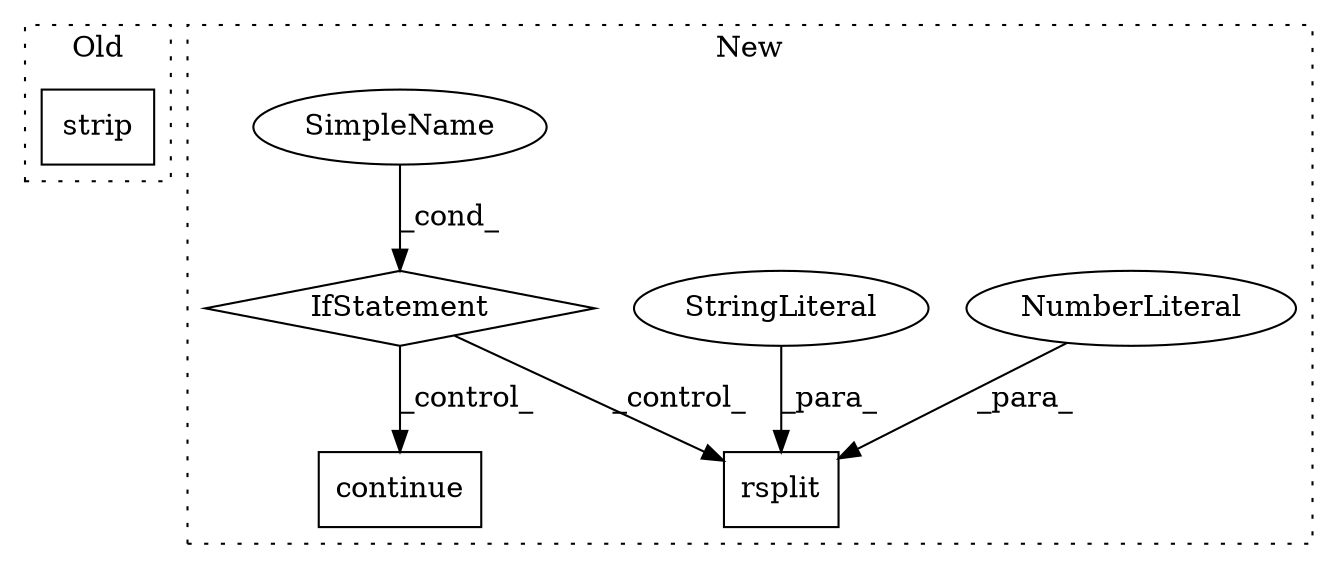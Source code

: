 digraph G {
subgraph cluster0 {
1 [label="strip" a="32" s="5660" l="7" shape="box"];
label = "Old";
style="dotted";
}
subgraph cluster1 {
2 [label="rsplit" a="32" s="5566,5578" l="7,1" shape="box"];
3 [label="NumberLiteral" a="34" s="5577" l="1" shape="ellipse"];
4 [label="StringLiteral" a="45" s="5573" l="3" shape="ellipse"];
5 [label="IfStatement" a="25" s="5450,5479" l="4,2" shape="diamond"];
6 [label="continue" a="18" s="5493" l="9" shape="box"];
7 [label="SimpleName" a="42" s="" l="" shape="ellipse"];
label = "New";
style="dotted";
}
3 -> 2 [label="_para_"];
4 -> 2 [label="_para_"];
5 -> 6 [label="_control_"];
5 -> 2 [label="_control_"];
7 -> 5 [label="_cond_"];
}